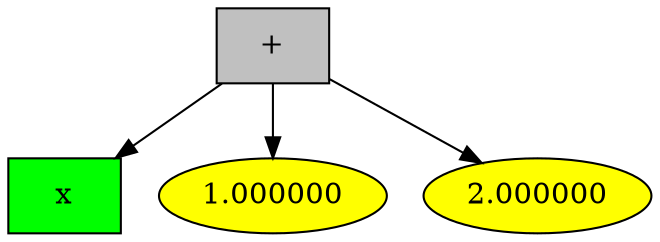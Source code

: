 digraph G {
1 [style = filled, label="+", shape = box, fillcolor="grey"];
1->0;
0 [style = filled, label="x", shape = box, fillcolor="green"];
1->2;
2 [style = filled, label="1.000000", fillcolor="yellow"];
1->3;
3 [style = filled, label="2.000000", fillcolor="yellow"];

}
